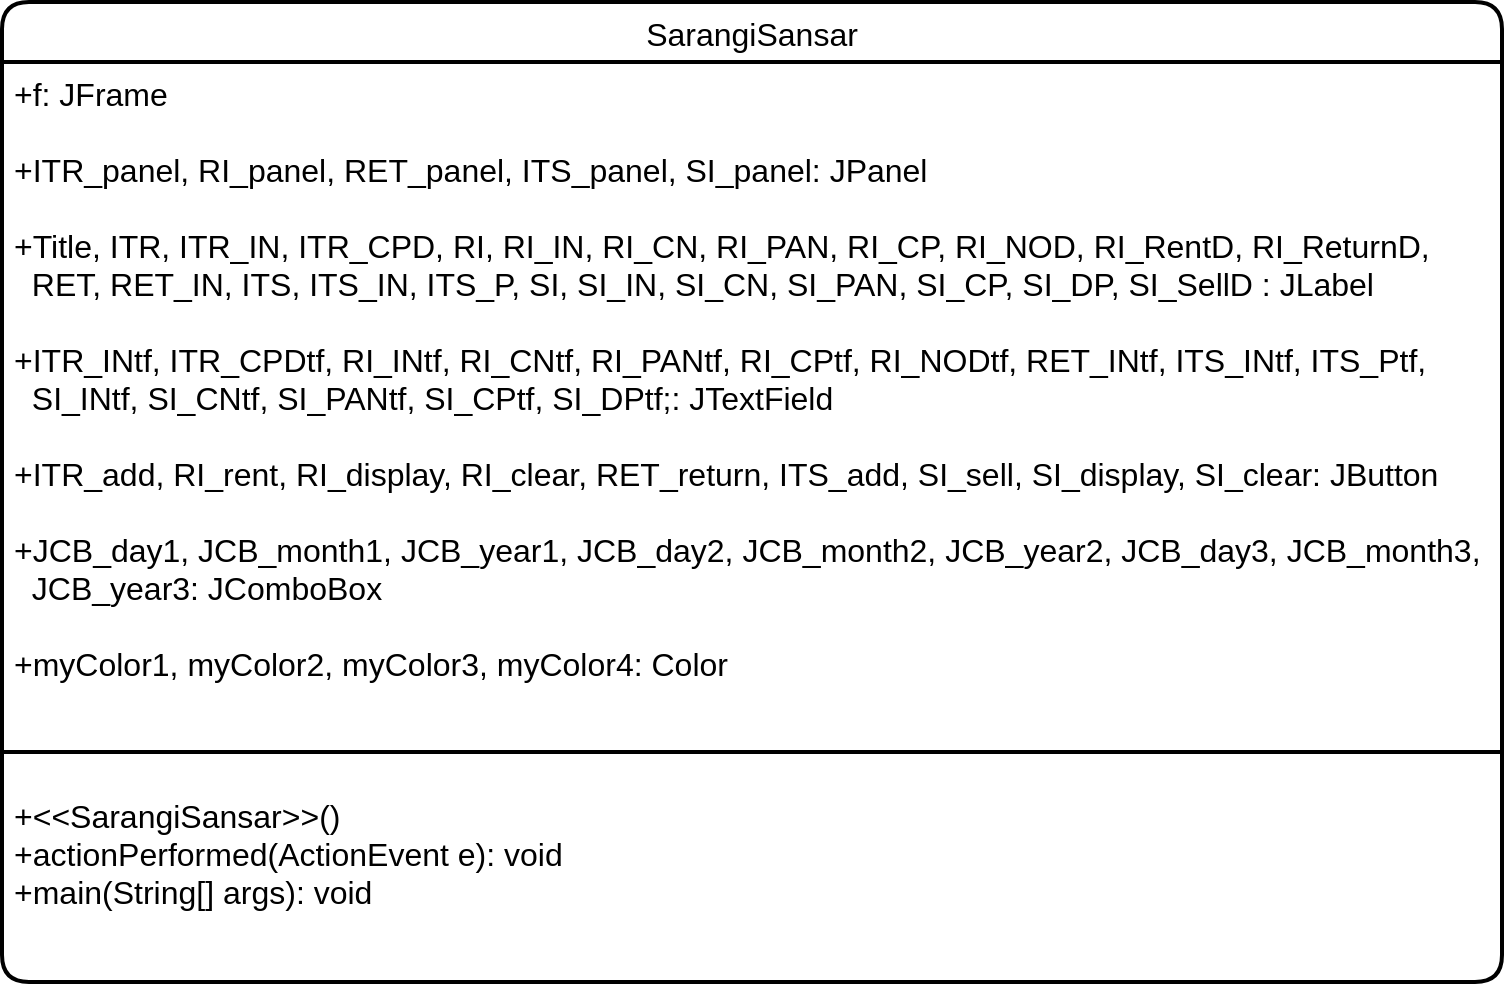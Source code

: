 <mxfile version="20.2.2" type="device"><diagram id="YCKRALkSKiiIgDvQmIL3" name="Page-1"><mxGraphModel dx="1422" dy="802" grid="1" gridSize="10" guides="1" tooltips="1" connect="1" arrows="1" fold="1" page="0" pageScale="1" pageWidth="850" pageHeight="1100" math="0" shadow="0"><root><mxCell id="0"/><mxCell id="1" parent="0"/><mxCell id="ksmIrHZh2pI-MIu_62kw-1" value="SarangiSansar" style="swimlane;childLayout=stackLayout;horizontal=1;startSize=30;horizontalStack=0;rounded=1;fontSize=16;fontStyle=0;strokeWidth=2;resizeParent=0;resizeLast=1;shadow=0;dashed=0;align=center;" parent="1" vertex="1"><mxGeometry x="200" y="290" width="750" height="490" as="geometry"><mxRectangle x="180" y="200" width="160" height="30" as="alternateBounds"/></mxGeometry></mxCell><mxCell id="ksmIrHZh2pI-MIu_62kw-3" value="+f: JFrame&#10;&#10;+ITR_panel, RI_panel, RET_panel, ITS_panel, SI_panel: JPanel&#10;&#10;+Title, ITR, ITR_IN, ITR_CPD, RI, RI_IN, RI_CN, RI_PAN, RI_CP, RI_NOD, RI_RentD, RI_ReturnD, &#10;  RET, RET_IN, ITS, ITS_IN, ITS_P, SI, SI_IN, SI_CN, SI_PAN, SI_CP, SI_DP, SI_SellD : JLabel&#10; &#10;+ITR_INtf, ITR_CPDtf, RI_INtf, RI_CNtf, RI_PANtf, RI_CPtf, RI_NODtf, RET_INtf, ITS_INtf, ITS_Ptf, &#10;  SI_INtf, SI_CNtf, SI_PANtf, SI_CPtf, SI_DPtf;: JTextField&#10;&#10;+ITR_add, RI_rent, RI_display, RI_clear, RET_return, ITS_add, SI_sell, SI_display, SI_clear: JButton&#10;&#10;+JCB_day1, JCB_month1, JCB_year1, JCB_day2, JCB_month2, JCB_year2, JCB_day3, JCB_month3, &#10;  JCB_year3: JComboBox&#10;&#10;+myColor1, myColor2, myColor3, myColor4: Color&#10;&#10;&#10;&#10;+&lt;&lt;SarangiSansar&gt;&gt;()&#10;+actionPerformed(ActionEvent e): void&#10;+main(String[] args): void&#10;&#10; &#10;&#10;" style="align=left;strokeColor=none;fillColor=none;spacingLeft=4;fontSize=16;verticalAlign=top;resizable=0;rotatable=0;part=1;" parent="ksmIrHZh2pI-MIu_62kw-1" vertex="1"><mxGeometry y="30" width="750" height="460" as="geometry"/></mxCell><mxCell id="ksmIrHZh2pI-MIu_62kw-2" value="" style="endArrow=none;html=1;rounded=0;entryX=0;entryY=0.75;entryDx=0;entryDy=0;strokeWidth=2;exitX=1;exitY=0.75;exitDx=0;exitDy=0;" parent="ksmIrHZh2pI-MIu_62kw-1" source="ksmIrHZh2pI-MIu_62kw-3" target="ksmIrHZh2pI-MIu_62kw-3" edge="1"><mxGeometry width="50" height="50" relative="1" as="geometry"><mxPoint x="1629.02" y="250" as="sourcePoint"/><mxPoint x="800" y="311.78" as="targetPoint"/></mxGeometry></mxCell></root></mxGraphModel></diagram></mxfile>